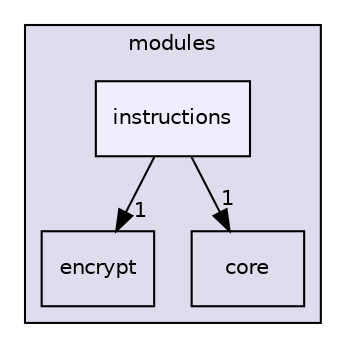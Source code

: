 digraph "src/modules/instructions" {
  compound=true
  node [ fontsize="10", fontname="Helvetica"];
  edge [ labelfontsize="10", labelfontname="Helvetica"];
  subgraph clusterdir_ddb4d7e95cc2d6c8e1ade10a20d7247d {
    graph [ bgcolor="#ddddee", pencolor="black", label="modules" fontname="Helvetica", fontsize="10", URL="dir_ddb4d7e95cc2d6c8e1ade10a20d7247d.html"]
  dir_01c488ddbf95bcb94181f3831ff01574 [shape=box label="encrypt" URL="dir_01c488ddbf95bcb94181f3831ff01574.html"];
  dir_48bd54dcd86210a131d5bab7b05ef6d7 [shape=box label="core" URL="dir_48bd54dcd86210a131d5bab7b05ef6d7.html"];
  dir_23bbb858fb2dbf158f6748e516a480bb [shape=box, label="instructions", style="filled", fillcolor="#eeeeff", pencolor="black", URL="dir_23bbb858fb2dbf158f6748e516a480bb.html"];
  }
  dir_23bbb858fb2dbf158f6748e516a480bb->dir_01c488ddbf95bcb94181f3831ff01574 [headlabel="1", labeldistance=1.5 headhref="dir_000004_000003.html"];
  dir_23bbb858fb2dbf158f6748e516a480bb->dir_48bd54dcd86210a131d5bab7b05ef6d7 [headlabel="1", labeldistance=1.5 headhref="dir_000004_000002.html"];
}
